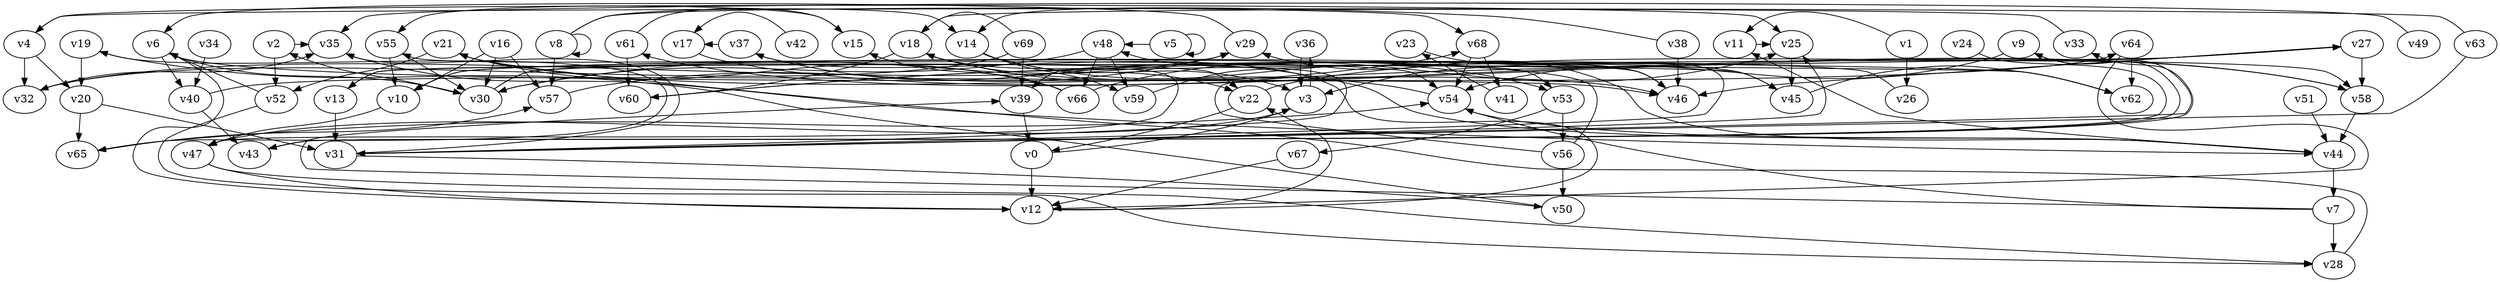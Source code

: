 // Benchmark game 92 - 70 vertices
digraph G {
    v0 [name="v0", player=1];
    v1 [name="v1", player=0];
    v2 [name="v2", player=1];
    v3 [name="v3", player=0];
    v4 [name="v4", player=1];
    v5 [name="v5", player=1];
    v6 [name="v6", player=1];
    v7 [name="v7", player=0];
    v8 [name="v8", player=0];
    v9 [name="v9", player=0];
    v10 [name="v10", player=1];
    v11 [name="v11", player=1];
    v12 [name="v12", player=1];
    v13 [name="v13", player=0];
    v14 [name="v14", player=1];
    v15 [name="v15", player=0];
    v16 [name="v16", player=0];
    v17 [name="v17", player=1, target=1];
    v18 [name="v18", player=1];
    v19 [name="v19", player=0];
    v20 [name="v20", player=0];
    v21 [name="v21", player=1];
    v22 [name="v22", player=0];
    v23 [name="v23", player=0];
    v24 [name="v24", player=0];
    v25 [name="v25", player=1];
    v26 [name="v26", player=1];
    v27 [name="v27", player=0];
    v28 [name="v28", player=1];
    v29 [name="v29", player=1];
    v30 [name="v30", player=1, target=1];
    v31 [name="v31", player=1];
    v32 [name="v32", player=0];
    v33 [name="v33", player=0, target=1];
    v34 [name="v34", player=0];
    v35 [name="v35", player=0];
    v36 [name="v36", player=0];
    v37 [name="v37", player=0];
    v38 [name="v38", player=0];
    v39 [name="v39", player=0];
    v40 [name="v40", player=0, target=1];
    v41 [name="v41", player=1];
    v42 [name="v42", player=0];
    v43 [name="v43", player=0];
    v44 [name="v44", player=1];
    v45 [name="v45", player=0];
    v46 [name="v46", player=1, target=1];
    v47 [name="v47", player=1, target=1];
    v48 [name="v48", player=0];
    v49 [name="v49", player=0, target=1];
    v50 [name="v50", player=1, target=1];
    v51 [name="v51", player=1];
    v52 [name="v52", player=0];
    v53 [name="v53", player=0];
    v54 [name="v54", player=0, target=1];
    v55 [name="v55", player=0];
    v56 [name="v56", player=0];
    v57 [name="v57", player=1, target=1];
    v58 [name="v58", player=0];
    v59 [name="v59", player=0];
    v60 [name="v60", player=0, target=1];
    v61 [name="v61", player=1];
    v62 [name="v62", player=0];
    v63 [name="v63", player=0, target=1];
    v64 [name="v64", player=0];
    v65 [name="v65", player=1];
    v66 [name="v66", player=0];
    v67 [name="v67", player=0];
    v68 [name="v68", player=0];
    v69 [name="v69", player=1];

    v0 -> v3 [constraint="time % 4 == 3"];
    v1 -> v11 [constraint="time >= 13"];
    v2 -> v35 [constraint="time == 19"];
    v3 -> v47 [constraint="time <= 20"];
    v4 -> v32;
    v5 -> v48 [constraint="time % 5 == 1"];
    v6 -> v46 [constraint="time % 4 == 2"];
    v7 -> v28;
    v8 -> v8;
    v9 -> v54 [constraint="time <= 22"];
    v10 -> v53 [constraint="time == 16"];
    v11 -> v25 [constraint="time % 4 == 1"];
    v12 -> v37 [constraint="time % 3 == 2"];
    v13 -> v45 [constraint="time % 5 == 1"];
    v14 -> v53 [constraint="time >= 4"];
    v15 -> v55 [constraint="(time >= 9) && (time <= 20)"];
    v16 -> v30;
    v17 -> v58 [constraint="time == 16"];
    v18 -> v60;
    v19 -> v65 [constraint="time <= 14"];
    v20 -> v31;
    v21 -> v52 [constraint="time >= 10"];
    v22 -> v27 [constraint="time % 4 == 2"];
    v23 -> v31 [constraint="time <= 18"];
    v24 -> v43 [constraint="time <= 6"];
    v25 -> v45;
    v26 -> v39 [constraint="time == 1"];
    v27 -> v46 [constraint="(time % 2 == 1) || (time % 4 == 1)"];
    v28 -> v21 [constraint="time >= 1"];
    v29 -> v6 [constraint="time == 8"];
    v30 -> v22 [constraint="time <= 24"];
    v31 -> v25 [constraint="time % 5 == 3"];
    v32 -> v29 [constraint="time <= 20"];
    v33 -> v18 [constraint="time >= 10"];
    v34 -> v40;
    v35 -> v44 [constraint="time % 2 == 0"];
    v36 -> v3;
    v37 -> v17 [constraint="time == 11"];
    v38 -> v14 [constraint="time == 4"];
    v39 -> v0;
    v40 -> v43;
    v41 -> v23 [constraint="(time % 2 == 1) || (time % 3 == 0)"];
    v42 -> v17 [constraint="time <= 24"];
    v43 -> v33 [constraint="time >= 11"];
    v44 -> v29 [constraint="time >= 13"];
    v45 -> v62 [constraint="time % 4 == 1"];
    v46 -> v10 [constraint="time >= 12"];
    v47 -> v12;
    v48 -> v30 [constraint="time % 6 == 0"];
    v49 -> v35 [constraint="(time % 3 == 0) || (time % 4 == 1)"];
    v50 -> v19 [constraint="time % 5 == 1"];
    v51 -> v44;
    v52 -> v6 [constraint="time % 5 == 1"];
    v53 -> v67;
    v54 -> v44 [constraint="time == 10"];
    v55 -> v10;
    v56 -> v55 [constraint="(time >= 2) && (time <= 24)"];
    v57 -> v29 [constraint="time == 2"];
    v58 -> v61 [constraint="time % 4 == 2"];
    v59 -> v45 [constraint="time == 7"];
    v60 -> v58 [constraint="time % 5 == 1"];
    v61 -> v60;
    v62 -> v13 [constraint="time == 6"];
    v63 -> v31 [constraint="time == 12"];
    v64 -> v12 [constraint="(time % 2 == 1) || (time % 4 == 1)"];
    v65 -> v54 [constraint="time >= 13"];
    v66 -> v21 [constraint="time >= 5"];
    v67 -> v12;
    v68 -> v54;
    v69 -> v32 [constraint="time % 6 == 5"];
    v56 -> v50;
    v7 -> v54 [constraint="time % 2 == 1"];
    v30 -> v2 [constraint="time >= 4"];
    v43 -> v9 [constraint="time == 15"];
    v7 -> v39 [constraint="time == 10"];
    v69 -> v18 [constraint="time <= 9"];
    v53 -> v56;
    v12 -> v22 [constraint="(time % 2 == 0) || (time % 4 == 2)"];
    v44 -> v11 [constraint="time % 3 == 0"];
    v18 -> v47 [constraint="time % 3 == 1"];
    v38 -> v46;
    v18 -> v22 [constraint="time >= 4"];
    v13 -> v31;
    v60 -> v46 [constraint="time >= 8"];
    v48 -> v59;
    v8 -> v14 [constraint="time >= 5"];
    v3 -> v36 [constraint="time % 3 == 0"];
    v66 -> v25 [constraint="time % 3 == 1"];
    v47 -> v28 [constraint="time <= 7"];
    v4 -> v20 [constraint="time % 6 == 3"];
    v61 -> v15 [constraint="time % 2 == 1"];
    v2 -> v52;
    v14 -> v59 [constraint="time % 5 == 2"];
    v8 -> v57;
    v20 -> v65;
    v54 -> v18 [constraint="time % 2 == 0"];
    v64 -> v62;
    v19 -> v20;
    v31 -> v50 [constraint="time % 2 == 1"];
    v56 -> v27 [constraint="time % 5 == 3"];
    v14 -> v3 [constraint="time == 18"];
    v65 -> v57 [constraint="time == 14"];
    v37 -> v44 [constraint="time <= 24"];
    v10 -> v47 [constraint="time <= 6"];
    v32 -> v35 [constraint="time == 0"];
    v22 -> v0;
    v48 -> v66;
    v63 -> v4 [constraint="time <= 14"];
    v44 -> v7;
    v40 -> v64 [constraint="time == 12"];
    v6 -> v30 [constraint="time % 2 == 1"];
    v1 -> v26;
    v58 -> v44;
    v8 -> v68 [constraint="time >= 3"];
    v30 -> v54 [constraint="time % 2 == 0"];
    v9 -> v31 [constraint="time >= 11"];
    v16 -> v57;
    v6 -> v40;
    v31 -> v35 [constraint="time == 3"];
    v69 -> v39;
    v0 -> v12;
    v21 -> v46 [constraint="time >= 3"];
    v4 -> v25 [constraint="time % 2 == 1"];
    v66 -> v15 [constraint="time >= 11"];
    v52 -> v28 [constraint="time == 0"];
    v30 -> v68 [constraint="time % 2 == 1"];
    v31 -> v48 [constraint="time % 5 == 4"];
    v39 -> v62 [constraint="time == 5"];
    v5 -> v5;
    v16 -> v10;
    v12 -> v6 [constraint="(time >= 8) && (time <= 16)"];
    v55 -> v30;
    v46 -> v3 [constraint="time >= 11"];
    v68 -> v41;
    v27 -> v58;
}
